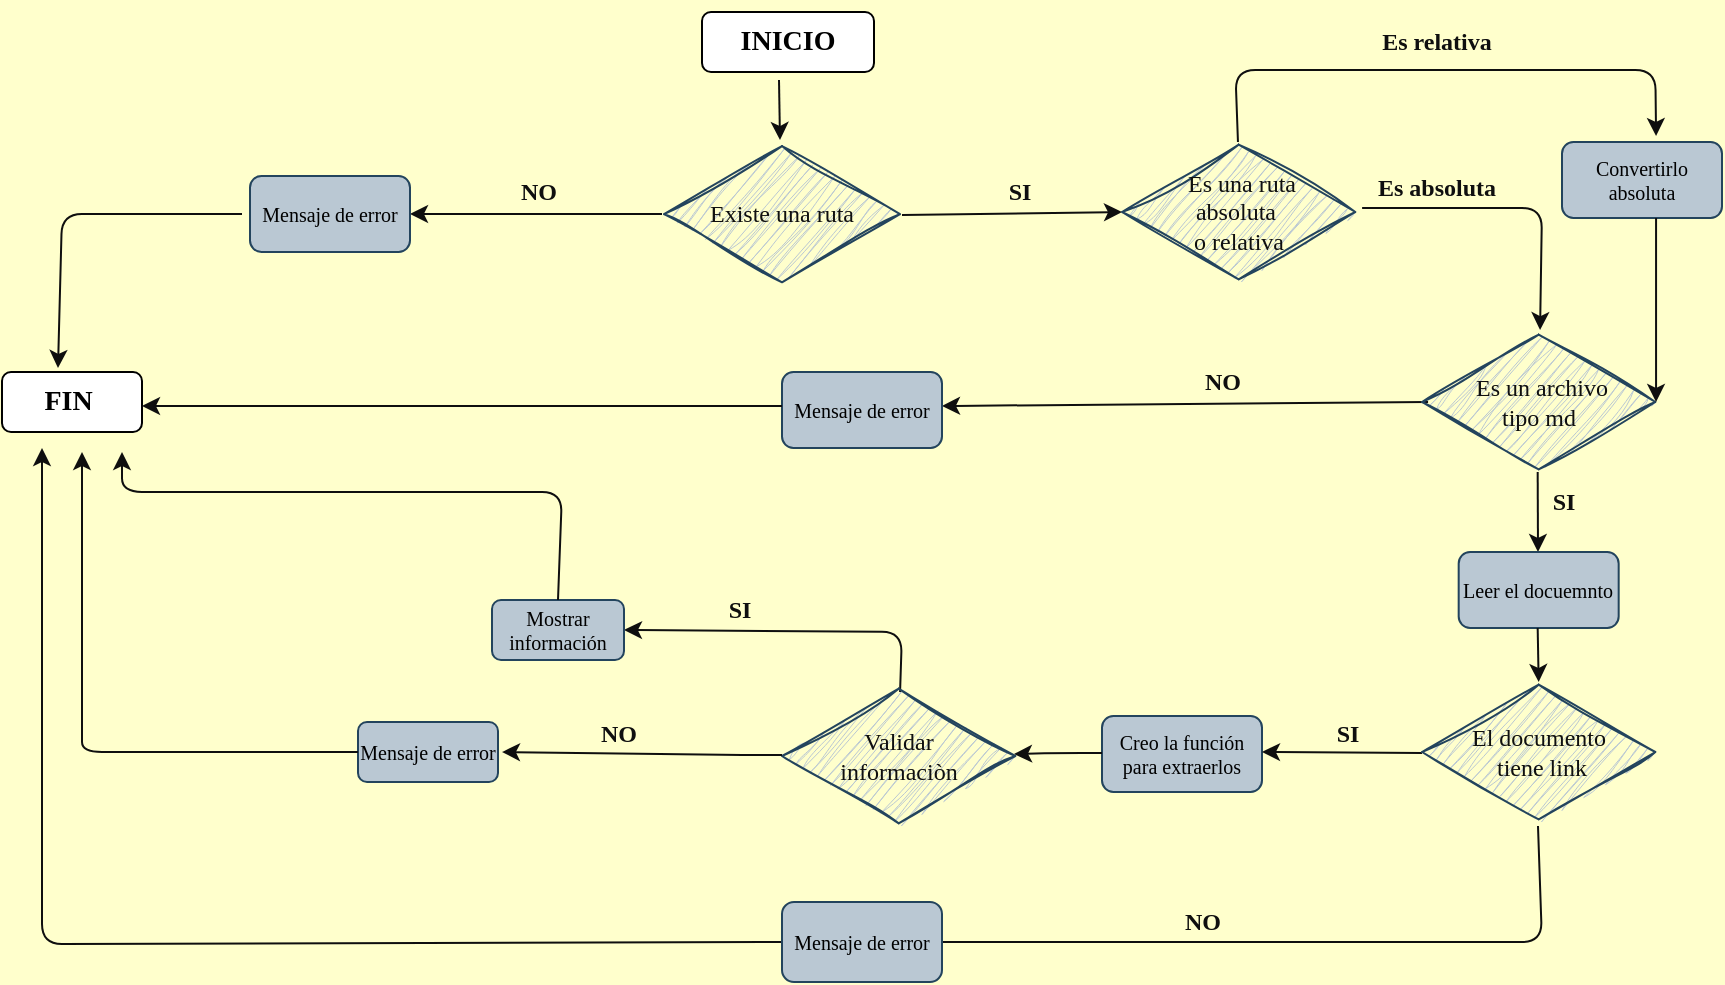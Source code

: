 <mxfile>
    <diagram id="oIsWj-4VGwIDTzhayDQJ" name="Página-1">
        <mxGraphModel dx="662" dy="1644" grid="1" gridSize="10" guides="1" tooltips="1" connect="1" arrows="1" fold="1" page="1" pageScale="1" pageWidth="827" pageHeight="1169" background="#FFFFCC" math="0" shadow="0">
            <root>
                <mxCell id="0"/>
                <mxCell id="1" parent="0"/>
                <mxCell id="5" value="&lt;pre&gt;&lt;font face=&quot;Times New Roman&quot;&gt;&lt;span style=&quot;font-size: 14px;&quot;&gt;&lt;b&gt;INICIO&lt;/b&gt;&lt;/span&gt;&lt;/font&gt;&lt;/pre&gt;" style="rounded=1;whiteSpace=wrap;html=1;" parent="1" vertex="1">
                    <mxGeometry x="360" width="86" height="30" as="geometry"/>
                </mxCell>
                <mxCell id="7" value="" style="endArrow=classic;html=1;fontFamily=Comic Sans MS;fontSize=14;strokeColor=#0F0F0F;" parent="1" edge="1">
                    <mxGeometry width="50" height="50" relative="1" as="geometry">
                        <mxPoint x="398.5" y="34" as="sourcePoint"/>
                        <mxPoint x="399" y="64" as="targetPoint"/>
                    </mxGeometry>
                </mxCell>
                <mxCell id="16" value="" style="edgeStyle=none;html=1;strokeColor=#0F0F0F;fontFamily=Comic Sans MS;fontSize=14;entryX=1;entryY=0.5;entryDx=0;entryDy=0;" parent="1" target="49" edge="1">
                    <mxGeometry relative="1" as="geometry">
                        <mxPoint x="340" y="101" as="sourcePoint"/>
                        <mxPoint x="310" y="102" as="targetPoint"/>
                    </mxGeometry>
                </mxCell>
                <mxCell id="29" value="" style="edgeStyle=none;html=1;strokeColor=#0F0F0F;fontFamily=Comic Sans MS;fontSize=12;entryX=0;entryY=0.5;entryDx=0;entryDy=0;entryPerimeter=0;" parent="1" target="104" edge="1">
                    <mxGeometry relative="1" as="geometry">
                        <mxPoint x="460" y="101.478" as="sourcePoint"/>
                        <mxPoint x="495" y="101" as="targetPoint"/>
                    </mxGeometry>
                </mxCell>
                <mxCell id="25" value="" style="endArrow=classic;html=1;strokeColor=#0F0F0F;fontFamily=Comic Sans MS;fontSize=10;entryX=0.4;entryY=-0.067;entryDx=0;entryDy=0;entryPerimeter=0;" parent="1" target="51" edge="1">
                    <mxGeometry width="50" height="50" relative="1" as="geometry">
                        <mxPoint x="130" y="101" as="sourcePoint"/>
                        <mxPoint x="40" y="181" as="targetPoint"/>
                        <Array as="points">
                            <mxPoint x="40" y="101"/>
                        </Array>
                    </mxGeometry>
                </mxCell>
                <mxCell id="33" value="" style="endArrow=classic;html=1;strokeColor=#0F0F0F;fontFamily=Comic Sans MS;fontSize=12;exitX=0.497;exitY=0;exitDx=0;exitDy=0;exitPerimeter=0;entryX=0.588;entryY=-0.079;entryDx=0;entryDy=0;entryPerimeter=0;" parent="1" source="104" target="56" edge="1">
                    <mxGeometry width="50" height="50" relative="1" as="geometry">
                        <mxPoint x="626.67" y="64.5" as="sourcePoint"/>
                        <mxPoint x="837" y="80" as="targetPoint"/>
                        <Array as="points">
                            <mxPoint x="626.67" y="29"/>
                            <mxPoint x="836.67" y="29"/>
                        </Array>
                    </mxGeometry>
                </mxCell>
                <mxCell id="44" value="" style="endArrow=classic;html=1;strokeColor=#0F0F0F;fontFamily=Comic Sans MS;fontSize=10;exitX=1.029;exitY=0.471;exitDx=0;exitDy=0;exitPerimeter=0;entryX=0.506;entryY=-0.014;entryDx=0;entryDy=0;entryPerimeter=0;" parent="1" source="104" target="114" edge="1">
                    <mxGeometry width="50" height="50" relative="1" as="geometry">
                        <mxPoint x="755" y="130" as="sourcePoint"/>
                        <mxPoint x="780" y="160" as="targetPoint"/>
                        <Array as="points">
                            <mxPoint x="780" y="98"/>
                        </Array>
                    </mxGeometry>
                </mxCell>
                <mxCell id="49" value="&lt;font color=&quot;#000000&quot;&gt;Mensaje de error&lt;/font&gt;" style="rounded=1;whiteSpace=wrap;html=1;fontFamily=Comic Sans MS;fontSize=10;align=center;fillColor=#bac8d3;strokeColor=#23445d;" parent="1" vertex="1">
                    <mxGeometry x="134" y="82" width="80" height="38" as="geometry"/>
                </mxCell>
                <mxCell id="51" value="&lt;div style=&quot;text-align: justify;&quot;&gt;&lt;b style=&quot;background-color: initial;&quot;&gt;&lt;font style=&quot;font-size: 14px;&quot;&gt;FIN&amp;nbsp;&lt;/font&gt;&lt;/b&gt;&lt;/div&gt;" style="rounded=1;whiteSpace=wrap;html=1;fontFamily=Comic Sans MS;fontSize=10;align=center;" parent="1" vertex="1">
                    <mxGeometry x="10" y="180" width="70" height="30" as="geometry"/>
                </mxCell>
                <mxCell id="55" value="" style="endArrow=classic;html=1;strokeColor=#0F0F0F;fontFamily=Comic Sans MS;fontSize=14;" parent="1" edge="1">
                    <mxGeometry width="50" height="50" relative="1" as="geometry">
                        <mxPoint x="777.84" y="230" as="sourcePoint"/>
                        <mxPoint x="778" y="270" as="targetPoint"/>
                    </mxGeometry>
                </mxCell>
                <mxCell id="56" value="Convertirlo absoluta" style="rounded=1;whiteSpace=wrap;html=1;fontFamily=Comic Sans MS;fontSize=10;align=center;fillColor=#bac8d3;strokeColor=#23445d;fontColor=#000000;" parent="1" vertex="1">
                    <mxGeometry x="790" y="65" width="80" height="38" as="geometry"/>
                </mxCell>
                <mxCell id="58" value="Leer el docuemnto" style="rounded=1;whiteSpace=wrap;html=1;fontFamily=Comic Sans MS;fontSize=10;align=center;fillColor=#bac8d3;strokeColor=#23445d;fontColor=#000000;" parent="1" vertex="1">
                    <mxGeometry x="738.34" y="270" width="80" height="38" as="geometry"/>
                </mxCell>
                <mxCell id="63" value="" style="endArrow=classic;html=1;strokeColor=#0F0F0F;fontFamily=Comic Sans MS;fontSize=14;exitX=0.026;exitY=0.471;exitDx=0;exitDy=0;exitPerimeter=0;entryX=1;entryY=0.5;entryDx=0;entryDy=0;" parent="1" edge="1">
                    <mxGeometry width="50" height="50" relative="1" as="geometry">
                        <mxPoint x="723.033" y="194.97" as="sourcePoint"/>
                        <mxPoint x="480" y="197" as="targetPoint"/>
                    </mxGeometry>
                </mxCell>
                <mxCell id="65" value="Mensaje de error" style="rounded=1;whiteSpace=wrap;html=1;fontFamily=Comic Sans MS;fontSize=10;align=center;fillColor=#bac8d3;strokeColor=#23445d;fontColor=#000000;" parent="1" vertex="1">
                    <mxGeometry x="400" y="180" width="80" height="38" as="geometry"/>
                </mxCell>
                <mxCell id="66" value="" style="endArrow=classic;html=1;strokeColor=#0F0F0F;fontFamily=Comic Sans MS;fontSize=14;exitX=0;exitY=0.395;exitDx=0;exitDy=0;entryX=1;entryY=0.5;entryDx=0;entryDy=0;exitPerimeter=0;" parent="1" edge="1">
                    <mxGeometry width="50" height="50" relative="1" as="geometry">
                        <mxPoint x="400" y="197.01" as="sourcePoint"/>
                        <mxPoint x="80" y="197" as="targetPoint"/>
                        <Array as="points"/>
                    </mxGeometry>
                </mxCell>
                <mxCell id="68" value="" style="endArrow=classic;html=1;strokeColor=#0F0F0F;fontFamily=Comic Sans MS;fontSize=14;" parent="1" edge="1">
                    <mxGeometry width="50" height="50" relative="1" as="geometry">
                        <mxPoint x="777.84" y="308" as="sourcePoint"/>
                        <mxPoint x="778.34" y="335" as="targetPoint"/>
                    </mxGeometry>
                </mxCell>
                <mxCell id="74" value="Creo la función para extraerlos" style="rounded=1;whiteSpace=wrap;html=1;fontFamily=Comic Sans MS;fontSize=10;align=center;fillColor=#bac8d3;strokeColor=#23445d;fontColor=#000000;" parent="1" vertex="1">
                    <mxGeometry x="560" y="352" width="80" height="38" as="geometry"/>
                </mxCell>
                <mxCell id="75" value="" style="edgeStyle=none;html=1;strokeColor=#0F0F0F;fontFamily=Comic Sans MS;fontSize=14;" parent="1" edge="1">
                    <mxGeometry relative="1" as="geometry">
                        <mxPoint x="720.01" y="370.5" as="sourcePoint"/>
                        <mxPoint x="640" y="370" as="targetPoint"/>
                    </mxGeometry>
                </mxCell>
                <mxCell id="81" value="" style="endArrow=none;html=1;strokeColor=#0F0F0F;fontFamily=Comic Sans MS;fontSize=14;entryX=0.497;entryY=1.029;entryDx=0;entryDy=0;entryPerimeter=0;exitX=1;exitY=0.5;exitDx=0;exitDy=0;" parent="1" source="95" target="120" edge="1">
                    <mxGeometry width="50" height="50" relative="1" as="geometry">
                        <mxPoint x="490" y="470" as="sourcePoint"/>
                        <mxPoint x="787" y="446" as="targetPoint"/>
                        <Array as="points">
                            <mxPoint x="780" y="465"/>
                        </Array>
                    </mxGeometry>
                </mxCell>
                <mxCell id="82" value="Mensaje de error" style="rounded=1;whiteSpace=wrap;html=1;fontFamily=Comic Sans MS;fontSize=10;align=center;fillColor=#bac8d3;strokeColor=#23445d;fontColor=#000000;" parent="1" vertex="1">
                    <mxGeometry x="188" y="355" width="70" height="30" as="geometry"/>
                </mxCell>
                <mxCell id="83" value="" style="endArrow=classic;html=1;strokeColor=#0F0F0F;fontFamily=Comic Sans MS;fontSize=14;exitX=0;exitY=0.5;exitDx=0;exitDy=0;" parent="1" source="95" edge="1">
                    <mxGeometry width="50" height="50" relative="1" as="geometry">
                        <mxPoint x="390" y="466" as="sourcePoint"/>
                        <mxPoint x="30" y="218" as="targetPoint"/>
                        <Array as="points">
                            <mxPoint x="30" y="466"/>
                        </Array>
                    </mxGeometry>
                </mxCell>
                <mxCell id="86" value="" style="endArrow=classic;html=1;strokeColor=#0F0F0F;fontFamily=Comic Sans MS;fontSize=14;" parent="1" edge="1">
                    <mxGeometry width="50" height="50" relative="1" as="geometry">
                        <mxPoint x="560" y="370.5" as="sourcePoint"/>
                        <mxPoint x="516" y="371" as="targetPoint"/>
                        <Array as="points">
                            <mxPoint x="540" y="370.5"/>
                        </Array>
                    </mxGeometry>
                </mxCell>
                <mxCell id="95" value="Mensaje de error" style="rounded=1;whiteSpace=wrap;html=1;fontFamily=Comic Sans MS;fontSize=10;align=center;fillColor=#bac8d3;strokeColor=#23445d;fontColor=#000000;" parent="1" vertex="1">
                    <mxGeometry x="400" y="445" width="80" height="40" as="geometry"/>
                </mxCell>
                <mxCell id="96" value="" style="endArrow=classic;html=1;strokeColor=#0F0F0F;fontFamily=Comic Sans MS;fontSize=12;exitX=0;exitY=0.5;exitDx=0;exitDy=0;" parent="1" source="82" edge="1">
                    <mxGeometry width="50" height="50" relative="1" as="geometry">
                        <mxPoint x="170" y="395" as="sourcePoint"/>
                        <mxPoint x="50" y="220" as="targetPoint"/>
                        <Array as="points">
                            <mxPoint x="50" y="370"/>
                            <mxPoint x="50" y="360"/>
                        </Array>
                    </mxGeometry>
                </mxCell>
                <mxCell id="97" value="" style="endArrow=classic;html=1;strokeColor=#0F0F0F;fontFamily=Comic Sans MS;fontSize=12;entryX=1;entryY=0.5;entryDx=0;entryDy=0;exitX=0.506;exitY=0.043;exitDx=0;exitDy=0;exitPerimeter=0;" parent="1" source="125" target="98" edge="1">
                    <mxGeometry width="50" height="50" relative="1" as="geometry">
                        <mxPoint x="459" y="339" as="sourcePoint"/>
                        <mxPoint x="320" y="310" as="targetPoint"/>
                        <Array as="points">
                            <mxPoint x="460" y="310"/>
                        </Array>
                    </mxGeometry>
                </mxCell>
                <mxCell id="98" value="Mostrar información" style="rounded=1;whiteSpace=wrap;html=1;fontFamily=Comic Sans MS;fontSize=10;align=center;fillColor=#bac8d3;strokeColor=#23445d;fontColor=#000000;" parent="1" vertex="1">
                    <mxGeometry x="255" y="294" width="66" height="30" as="geometry"/>
                </mxCell>
                <mxCell id="99" value="" style="endArrow=classic;html=1;strokeColor=#0F0F0F;fontFamily=Comic Sans MS;fontSize=12;exitX=0.5;exitY=0;exitDx=0;exitDy=0;" parent="1" source="98" edge="1">
                    <mxGeometry width="50" height="50" relative="1" as="geometry">
                        <mxPoint x="290" y="290" as="sourcePoint"/>
                        <mxPoint x="70" y="220" as="targetPoint"/>
                        <Array as="points">
                            <mxPoint x="290" y="240"/>
                            <mxPoint x="70" y="240"/>
                        </Array>
                    </mxGeometry>
                </mxCell>
                <mxCell id="103" value="&lt;div style=&quot;&quot;&gt;&lt;font color=&quot;#0f0f0f&quot;&gt;&lt;br&gt;&lt;/font&gt;&lt;/div&gt;&lt;span style=&quot;border-color: rgb(0, 0, 0); font-family: &amp;quot;Comic Sans MS&amp;quot;; font-size: 12px; font-style: normal; font-variant-ligatures: normal; font-variant-caps: normal; letter-spacing: normal; orphans: 2; text-indent: 0px; text-transform: none; widows: 2; word-spacing: 0px; -webkit-text-stroke-width: 0px; background-color: rgb(42, 37, 47); text-decoration-thickness: initial; text-decoration-style: initial; text-decoration-color: initial;&quot;&gt;&lt;div style=&quot;&quot;&gt;&lt;font color=&quot;#0f0f0f&quot;&gt;Existe una ruta&lt;/font&gt;&lt;/div&gt;&lt;/span&gt;&lt;div style=&quot;&quot;&gt;&lt;br&gt;&lt;/div&gt;" style="html=1;whiteSpace=wrap;aspect=fixed;shape=isoRectangle;sketch=1;hachureGap=4;jiggle=2;curveFitting=1;fontFamily=Comic Sans MS;fontSize=12;align=center;fillColor=#bac8d3;strokeColor=#23445d;" parent="1" vertex="1">
                    <mxGeometry x="341" y="65.7" width="118" height="70.8" as="geometry"/>
                </mxCell>
                <mxCell id="104" value="&lt;div style=&quot;&quot;&gt;&lt;font color=&quot;#0f0f0f&quot;&gt;&amp;nbsp; Es una&lt;/font&gt;&lt;span style=&quot;color: rgb(15, 15, 15); background-color: initial;&quot;&gt;&amp;nbsp;ruta&amp;nbsp;&lt;/span&gt;&lt;/div&gt;&lt;div style=&quot;&quot;&gt;&lt;font color=&quot;#0f0f0f&quot;&gt;absoluta&amp;nbsp;&lt;/font&gt;&lt;/div&gt;&lt;div style=&quot;&quot;&gt;&lt;font color=&quot;#0f0f0f&quot;&gt;o relativa&lt;/font&gt;&lt;/div&gt;" style="html=1;whiteSpace=wrap;aspect=fixed;shape=isoRectangle;sketch=1;hachureGap=4;jiggle=2;curveFitting=1;fontFamily=Comic Sans MS;fontSize=12;align=center;fillColor=#bac8d3;strokeColor=#23445d;" parent="1" vertex="1">
                    <mxGeometry x="570" y="65" width="116.67" height="70" as="geometry"/>
                </mxCell>
                <mxCell id="111" value="&lt;b&gt;SI&amp;nbsp;&lt;/b&gt;" style="text;html=1;align=center;verticalAlign=middle;resizable=0;points=[];autosize=1;strokeColor=none;fillColor=none;fontSize=12;fontFamily=Comic Sans MS;fontColor=#0F0F0F;sketch=1;hachureGap=4;jiggle=2;curveFitting=1;fontSource=https%3A%2F%2Ffonts.googleapis.com%2Fcss%3Ffamily%3DArchitects%2BDaughter;" parent="1" vertex="1">
                    <mxGeometry x="500" y="75" width="40" height="30" as="geometry"/>
                </mxCell>
                <mxCell id="112" value="&lt;b&gt;Es relativa&lt;/b&gt;" style="text;html=1;align=center;verticalAlign=middle;resizable=0;points=[];autosize=1;strokeColor=none;fillColor=none;fontSize=12;fontFamily=Comic Sans MS;fontColor=#0F0F0F;sketch=1;hachureGap=4;jiggle=2;curveFitting=1;fontSource=https%3A%2F%2Ffonts.googleapis.com%2Fcss%3Ffamily%3DArchitects%2BDaughter;" parent="1" vertex="1">
                    <mxGeometry x="682" width="90" height="30" as="geometry"/>
                </mxCell>
                <mxCell id="113" value="&lt;b&gt;Es absoluta&lt;/b&gt;" style="text;html=1;align=center;verticalAlign=middle;resizable=0;points=[];autosize=1;strokeColor=none;fillColor=none;fontSize=12;fontFamily=Comic Sans MS;fontColor=#0F0F0F;sketch=1;hachureGap=4;jiggle=2;curveFitting=1;fontSource=https%3A%2F%2Ffonts.googleapis.com%2Fcss%3Ffamily%3DArchitects%2BDaughter;" parent="1" vertex="1">
                    <mxGeometry x="682" y="73" width="90" height="30" as="geometry"/>
                </mxCell>
                <mxCell id="114" value="&lt;div style=&quot;&quot;&gt;&lt;font color=&quot;#0f0f0f&quot;&gt;&amp;nbsp; Es un archivo&amp;nbsp;&lt;/font&gt;&lt;/div&gt;&lt;div style=&quot;&quot;&gt;&lt;font color=&quot;#0f0f0f&quot;&gt;tipo md&lt;br&gt;&lt;/font&gt;&lt;/div&gt;" style="html=1;whiteSpace=wrap;aspect=fixed;shape=isoRectangle;sketch=1;hachureGap=4;jiggle=2;curveFitting=1;fontFamily=Comic Sans MS;fontSize=12;align=center;fillColor=#bac8d3;strokeColor=#23445d;" parent="1" vertex="1">
                    <mxGeometry x="720.0" y="160" width="116.67" height="70" as="geometry"/>
                </mxCell>
                <mxCell id="116" value="" style="endArrow=classic;html=1;strokeColor=#0F0F0F;fontFamily=Comic Sans MS;fontSize=14;exitX=0.588;exitY=1;exitDx=0;exitDy=0;exitPerimeter=0;entryX=1.003;entryY=0.5;entryDx=0;entryDy=0;entryPerimeter=0;" parent="1" source="56" target="114" edge="1">
                    <mxGeometry width="50" height="50" relative="1" as="geometry">
                        <mxPoint x="852.67" y="160" as="sourcePoint"/>
                        <mxPoint x="836.67" y="194" as="targetPoint"/>
                    </mxGeometry>
                </mxCell>
                <mxCell id="117" value="&lt;b&gt;NO&lt;/b&gt;" style="text;html=1;align=center;verticalAlign=middle;resizable=0;points=[];autosize=1;strokeColor=none;fillColor=none;fontSize=12;fontFamily=Comic Sans MS;fontColor=#0F0F0F;sketch=1;hachureGap=4;jiggle=2;curveFitting=1;fontSource=https%3A%2F%2Ffonts.googleapis.com%2Fcss%3Ffamily%3DArchitects%2BDaughter;" parent="1" vertex="1">
                    <mxGeometry x="600" y="170" width="40" height="30" as="geometry"/>
                </mxCell>
                <mxCell id="118" value="&lt;b&gt;NO&lt;/b&gt;" style="text;html=1;align=center;verticalAlign=middle;resizable=0;points=[];autosize=1;strokeColor=none;fillColor=none;fontSize=12;fontFamily=Comic Sans MS;fontColor=#0F0F0F;sketch=1;hachureGap=4;jiggle=2;curveFitting=1;fontSource=https%3A%2F%2Ffonts.googleapis.com%2Fcss%3Ffamily%3DArchitects%2BDaughter;" parent="1" vertex="1">
                    <mxGeometry x="258" y="75" width="40" height="30" as="geometry"/>
                </mxCell>
                <mxCell id="119" value="&lt;b&gt;SI&amp;nbsp;&lt;/b&gt;" style="text;html=1;align=center;verticalAlign=middle;resizable=0;points=[];autosize=1;strokeColor=none;fillColor=none;fontSize=12;fontFamily=Comic Sans MS;fontColor=#0F0F0F;sketch=1;hachureGap=4;jiggle=2;curveFitting=1;fontSource=https%3A%2F%2Ffonts.googleapis.com%2Fcss%3Ffamily%3DArchitects%2BDaughter;" parent="1" vertex="1">
                    <mxGeometry x="772" y="230" width="40" height="30" as="geometry"/>
                </mxCell>
                <mxCell id="120" value="&lt;div style=&quot;&quot;&gt;&lt;font color=&quot;#0f0f0f&quot;&gt;El documento&lt;/font&gt;&lt;/div&gt;&lt;div style=&quot;&quot;&gt;&lt;font color=&quot;#0f0f0f&quot;&gt;&amp;nbsp;tiene link&lt;/font&gt;&lt;/div&gt;" style="html=1;whiteSpace=wrap;aspect=fixed;shape=isoRectangle;sketch=1;hachureGap=4;jiggle=2;curveFitting=1;fontFamily=Comic Sans MS;fontSize=12;align=center;fillColor=#bac8d3;strokeColor=#23445d;" parent="1" vertex="1">
                    <mxGeometry x="720.01" y="335" width="116.67" height="70" as="geometry"/>
                </mxCell>
                <mxCell id="121" value="&lt;b&gt;SI&amp;nbsp;&lt;/b&gt;" style="text;html=1;align=center;verticalAlign=middle;resizable=0;points=[];autosize=1;strokeColor=none;fillColor=none;fontSize=12;fontFamily=Comic Sans MS;fontColor=#0F0F0F;sketch=1;hachureGap=4;jiggle=2;curveFitting=1;fontSource=https%3A%2F%2Ffonts.googleapis.com%2Fcss%3Ffamily%3DArchitects%2BDaughter;" parent="1" vertex="1">
                    <mxGeometry x="664" y="346" width="40" height="30" as="geometry"/>
                </mxCell>
                <mxCell id="124" value="&lt;b&gt;NO&lt;/b&gt;" style="text;html=1;align=center;verticalAlign=middle;resizable=0;points=[];autosize=1;strokeColor=none;fillColor=none;fontSize=12;fontFamily=Comic Sans MS;fontColor=#0F0F0F;sketch=1;hachureGap=4;jiggle=2;curveFitting=1;fontSource=https%3A%2F%2Ffonts.googleapis.com%2Fcss%3Ffamily%3DArchitects%2BDaughter;" parent="1" vertex="1">
                    <mxGeometry x="590" y="440" width="40" height="30" as="geometry"/>
                </mxCell>
                <mxCell id="125" value="&lt;div style=&quot;&quot;&gt;&lt;font color=&quot;#0f0f0f&quot;&gt;Validar&lt;/font&gt;&lt;/div&gt;&lt;div style=&quot;&quot;&gt;&lt;font color=&quot;#0f0f0f&quot;&gt;informaciòn&lt;/font&gt;&lt;/div&gt;" style="html=1;whiteSpace=wrap;aspect=fixed;shape=isoRectangle;sketch=1;hachureGap=4;jiggle=2;curveFitting=1;fontFamily=Comic Sans MS;fontSize=12;align=center;fillColor=#bac8d3;strokeColor=#23445d;gradientColor=none;" parent="1" vertex="1">
                    <mxGeometry x="400.0" y="337" width="116.67" height="70" as="geometry"/>
                </mxCell>
                <mxCell id="126" value="&lt;b&gt;SI&amp;nbsp;&lt;/b&gt;" style="text;html=1;align=center;verticalAlign=middle;resizable=0;points=[];autosize=1;strokeColor=none;fillColor=none;fontSize=12;fontFamily=Comic Sans MS;fontColor=#0F0F0F;sketch=1;hachureGap=4;jiggle=2;curveFitting=1;fontSource=https%3A%2F%2Ffonts.googleapis.com%2Fcss%3Ffamily%3DArchitects%2BDaughter;" parent="1" vertex="1">
                    <mxGeometry x="360" y="284" width="40" height="30" as="geometry"/>
                </mxCell>
                <mxCell id="127" value="" style="endArrow=classic;html=1;strokeColor=#0F0F0F;fontFamily=Comic Sans MS;fontSize=14;" parent="1" edge="1">
                    <mxGeometry width="50" height="50" relative="1" as="geometry">
                        <mxPoint x="400" y="371.5" as="sourcePoint"/>
                        <mxPoint x="260" y="370" as="targetPoint"/>
                        <Array as="points">
                            <mxPoint x="380" y="371.5"/>
                        </Array>
                    </mxGeometry>
                </mxCell>
                <mxCell id="128" value="&lt;b&gt;NO&lt;/b&gt;" style="text;html=1;align=center;verticalAlign=middle;resizable=0;points=[];autosize=1;strokeColor=none;fillColor=none;fontSize=12;fontFamily=Comic Sans MS;fontColor=#0F0F0F;sketch=1;hachureGap=4;jiggle=2;curveFitting=1;fontSource=https%3A%2F%2Ffonts.googleapis.com%2Fcss%3Ffamily%3DArchitects%2BDaughter;" parent="1" vertex="1">
                    <mxGeometry x="298" y="346" width="40" height="30" as="geometry"/>
                </mxCell>
            </root>
        </mxGraphModel>
    </diagram>
</mxfile>